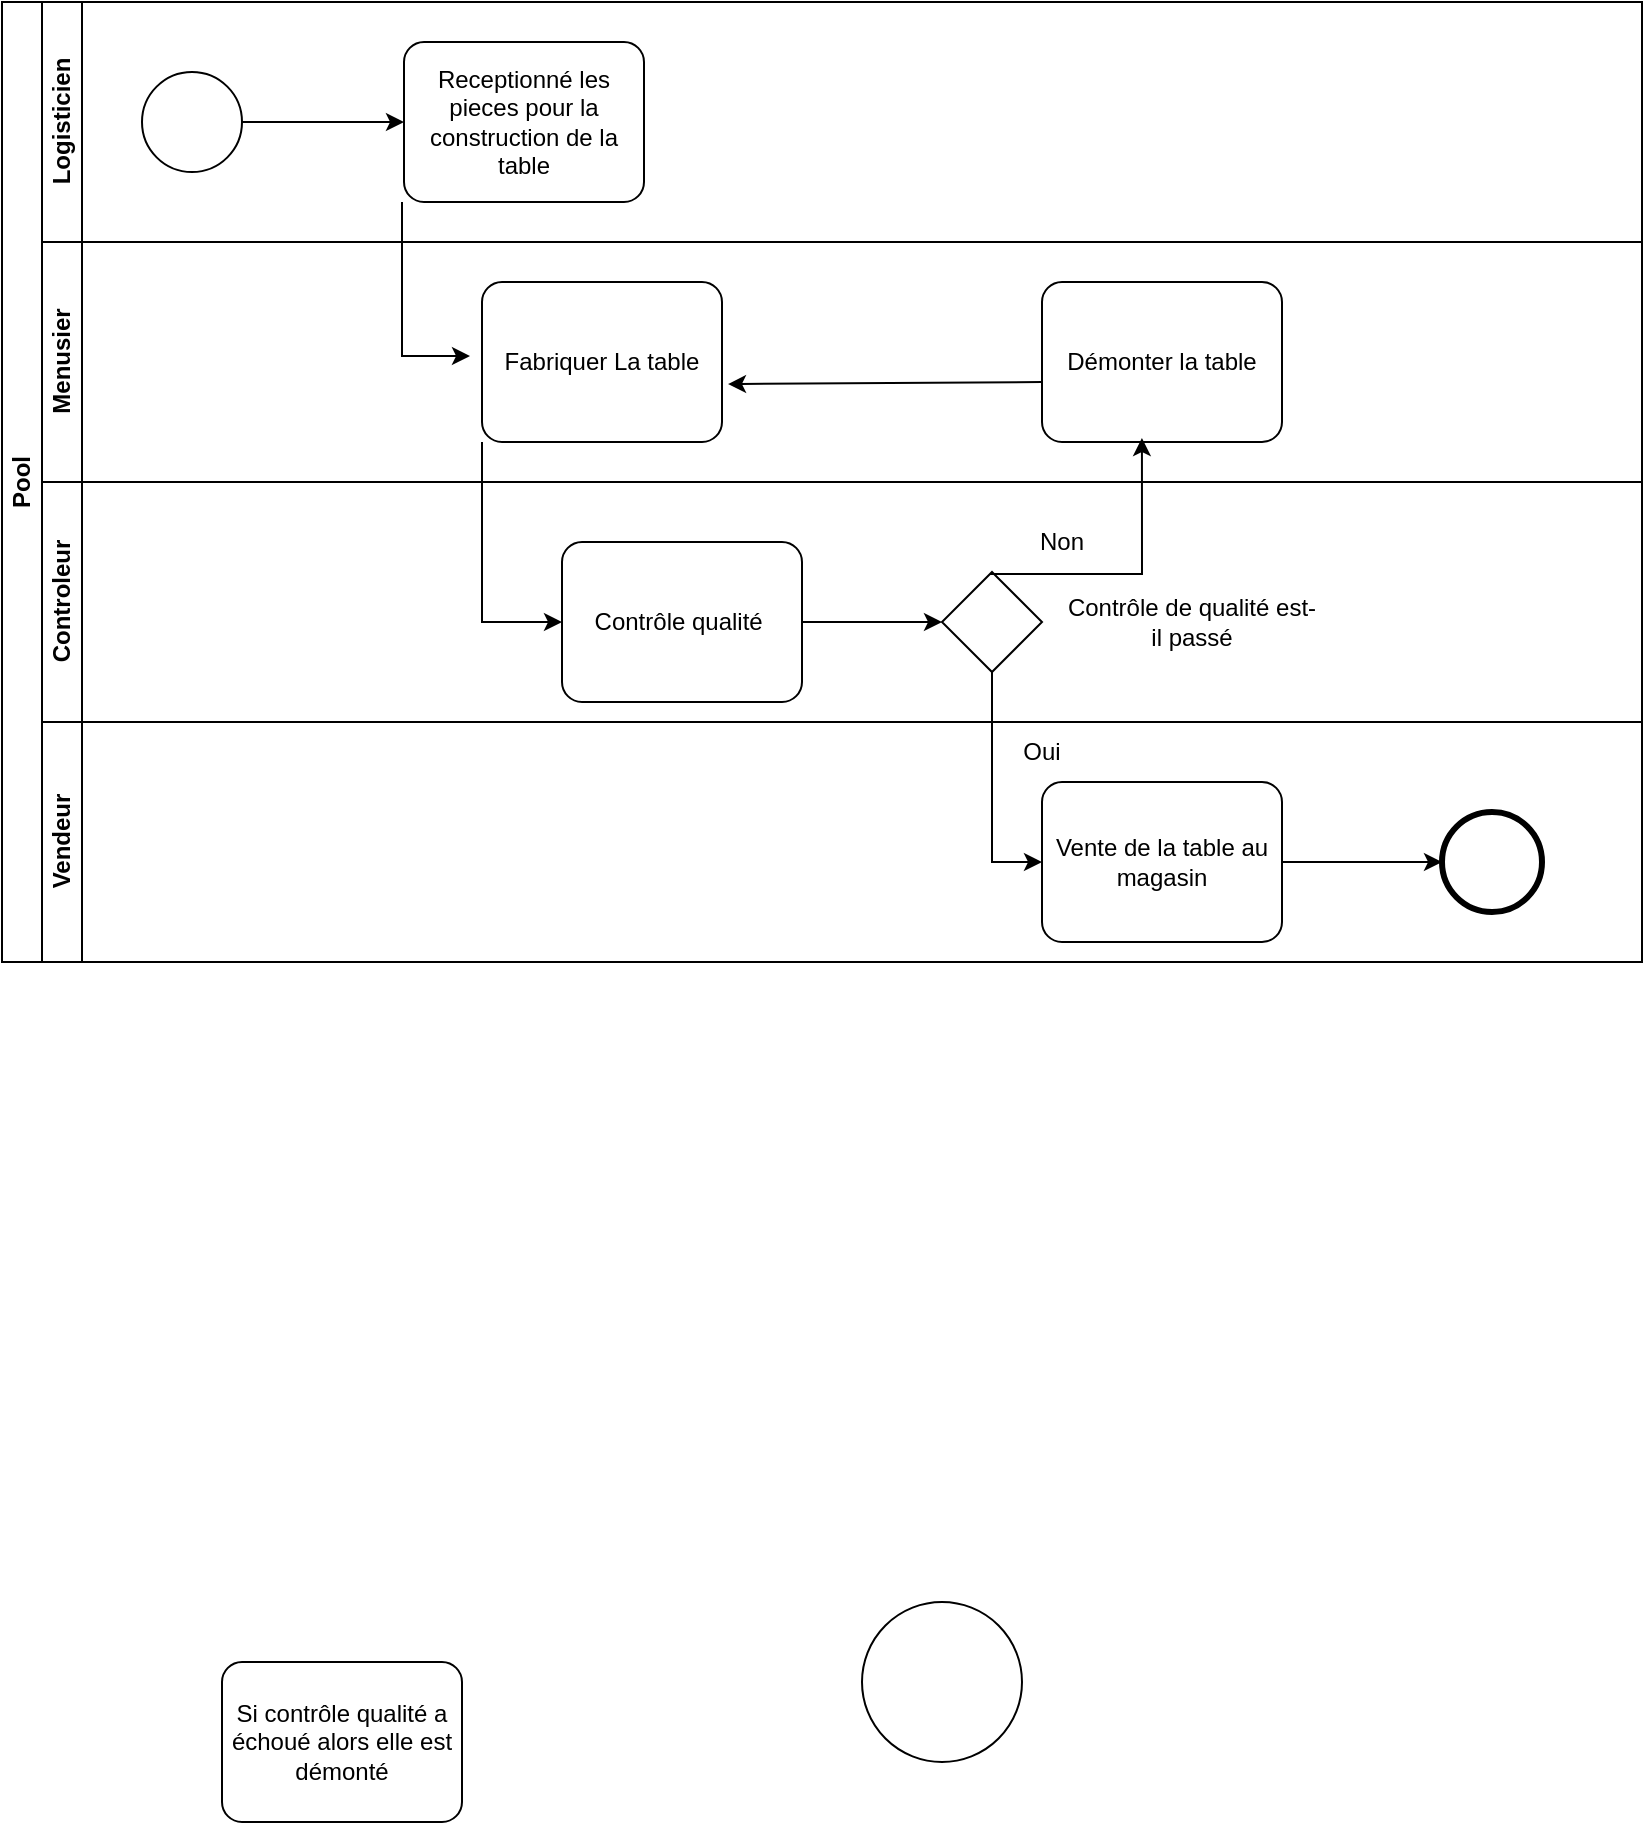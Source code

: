 <mxfile version="22.1.3" type="github">
  <diagram name="Page-1" id="b4VEQhM-kWsuh1uYvr2B">
    <mxGraphModel dx="1434" dy="790" grid="1" gridSize="10" guides="1" tooltips="1" connect="1" arrows="1" fold="1" page="1" pageScale="1" pageWidth="827" pageHeight="1169" math="0" shadow="0">
      <root>
        <mxCell id="0" />
        <mxCell id="1" parent="0" />
        <mxCell id="hkeGnXZx88gJAAh5QHC4-24" value="Si contrôle qualité a échoué alors elle est démonté" style="points=[[0.25,0,0],[0.5,0,0],[0.75,0,0],[1,0.25,0],[1,0.5,0],[1,0.75,0],[0.75,1,0],[0.5,1,0],[0.25,1,0],[0,0.75,0],[0,0.5,0],[0,0.25,0]];shape=mxgraph.bpmn.task;whiteSpace=wrap;rectStyle=rounded;size=10;html=1;container=1;expand=0;collapsible=0;taskMarker=abstract;" parent="1" vertex="1">
          <mxGeometry x="110" y="830" width="120" height="80" as="geometry" />
        </mxCell>
        <mxCell id="KNlCzXLisDCBoGYTOlr1-14" value="" style="ellipse;whiteSpace=wrap;html=1;aspect=fixed;" parent="1" vertex="1">
          <mxGeometry x="430" y="800" width="80" height="80" as="geometry" />
        </mxCell>
        <mxCell id="Q5jk2-FsWTGLEOZRWTF0-6" value="Pool" style="swimlane;html=1;childLayout=stackLayout;resizeParent=1;resizeParentMax=0;horizontal=0;startSize=20;horizontalStack=0;whiteSpace=wrap;points=[[0,0,0,0,0],[0,0.25,0,0,0],[0,0.5,0,0,0],[0,0.75,0,0,0],[0,1,0,0,0],[0.25,0,0,0,0],[0.25,1,0,0,0],[0.5,0,0,0,0],[0.5,1,0,0,0],[0.75,0,0,0,0],[0.75,1,0,0,0],[1,0,0,0,0],[1,0.25,0,0,0],[1,0.5,0,0,0],[1,0.75,0,0,0],[1,1,0,0,0]];" vertex="1" parent="1">
          <mxGeometry width="820" height="480" as="geometry" />
        </mxCell>
        <mxCell id="Q5jk2-FsWTGLEOZRWTF0-7" value="Logisticien" style="swimlane;html=1;startSize=20;horizontal=0;" vertex="1" parent="Q5jk2-FsWTGLEOZRWTF0-6">
          <mxGeometry x="20" width="800" height="120" as="geometry" />
        </mxCell>
        <mxCell id="hkeGnXZx88gJAAh5QHC4-20" value="Receptionné les pieces pour la construction de la table" style="points=[[0.25,0,0],[0.5,0,0],[0.75,0,0],[1,0.25,0],[1,0.5,0],[1,0.75,0],[0.75,1,0],[0.5,1,0],[0.25,1,0],[0,0.75,0],[0,0.5,0],[0,0.25,0]];shape=mxgraph.bpmn.task;whiteSpace=wrap;rectStyle=rounded;size=10;html=1;container=1;expand=0;collapsible=0;taskMarker=abstract;" parent="Q5jk2-FsWTGLEOZRWTF0-7" vertex="1">
          <mxGeometry x="181" y="20" width="120" height="80" as="geometry" />
        </mxCell>
        <mxCell id="Q5jk2-FsWTGLEOZRWTF0-19" value="" style="endArrow=classic;html=1;rounded=0;fontFamily=Helvetica;fontSize=12;fontColor=default;startSize=20;entryX=-0.05;entryY=0.463;entryDx=0;entryDy=0;entryPerimeter=0;" edge="1" parent="hkeGnXZx88gJAAh5QHC4-20" target="hkeGnXZx88gJAAh5QHC4-21">
          <mxGeometry width="50" height="50" relative="1" as="geometry">
            <mxPoint x="-1" y="80" as="sourcePoint" />
            <mxPoint x="49" y="30" as="targetPoint" />
            <Array as="points">
              <mxPoint x="-1" y="157" />
            </Array>
          </mxGeometry>
        </mxCell>
        <mxCell id="Q5jk2-FsWTGLEOZRWTF0-18" value="" style="endArrow=classic;html=1;rounded=0;fontFamily=Helvetica;fontSize=12;fontColor=default;startSize=20;entryX=0;entryY=0.5;entryDx=0;entryDy=0;entryPerimeter=0;exitX=1;exitY=0.5;exitDx=0;exitDy=0;exitPerimeter=0;" edge="1" parent="Q5jk2-FsWTGLEOZRWTF0-7" source="Q5jk2-FsWTGLEOZRWTF0-26" target="hkeGnXZx88gJAAh5QHC4-20">
          <mxGeometry width="50" height="50" relative="1" as="geometry">
            <mxPoint x="120" y="60" as="sourcePoint" />
            <mxPoint x="170" y="10" as="targetPoint" />
          </mxGeometry>
        </mxCell>
        <mxCell id="Q5jk2-FsWTGLEOZRWTF0-26" value="" style="points=[[0.145,0.145,0],[0.5,0,0],[0.855,0.145,0],[1,0.5,0],[0.855,0.855,0],[0.5,1,0],[0.145,0.855,0],[0,0.5,0]];shape=mxgraph.bpmn.event;html=1;verticalLabelPosition=bottom;labelBackgroundColor=#ffffff;verticalAlign=top;align=center;perimeter=ellipsePerimeter;outlineConnect=0;aspect=fixed;outline=standard;symbol=general;strokeColor=default;fontFamily=Helvetica;fontSize=12;fontColor=default;startSize=20;fillColor=default;" vertex="1" parent="Q5jk2-FsWTGLEOZRWTF0-7">
          <mxGeometry x="50" y="35" width="50" height="50" as="geometry" />
        </mxCell>
        <mxCell id="Q5jk2-FsWTGLEOZRWTF0-8" value="Menusier" style="swimlane;html=1;startSize=20;horizontal=0;" vertex="1" parent="Q5jk2-FsWTGLEOZRWTF0-6">
          <mxGeometry x="20" y="120" width="800" height="120" as="geometry" />
        </mxCell>
        <mxCell id="hkeGnXZx88gJAAh5QHC4-21" value="Fabriquer La table" style="points=[[0.25,0,0],[0.5,0,0],[0.75,0,0],[1,0.25,0],[1,0.5,0],[1,0.75,0],[0.75,1,0],[0.5,1,0],[0.25,1,0],[0,0.75,0],[0,0.5,0],[0,0.25,0]];shape=mxgraph.bpmn.task;whiteSpace=wrap;rectStyle=rounded;size=10;html=1;container=1;expand=0;collapsible=0;taskMarker=abstract;" parent="Q5jk2-FsWTGLEOZRWTF0-8" vertex="1">
          <mxGeometry x="220" y="20" width="120" height="80" as="geometry" />
        </mxCell>
        <mxCell id="Q5jk2-FsWTGLEOZRWTF0-20" value="" style="endArrow=classic;html=1;rounded=0;fontFamily=Helvetica;fontSize=12;fontColor=default;startSize=20;entryX=0;entryY=0.5;entryDx=0;entryDy=0;entryPerimeter=0;" edge="1" parent="hkeGnXZx88gJAAh5QHC4-21" target="hkeGnXZx88gJAAh5QHC4-22">
          <mxGeometry width="50" height="50" relative="1" as="geometry">
            <mxPoint y="80" as="sourcePoint" />
            <mxPoint x="50" y="30" as="targetPoint" />
            <Array as="points">
              <mxPoint y="170" />
            </Array>
          </mxGeometry>
        </mxCell>
        <mxCell id="KNlCzXLisDCBoGYTOlr1-5" value="Démonter la table" style="points=[[0.25,0,0],[0.5,0,0],[0.75,0,0],[1,0.25,0],[1,0.5,0],[1,0.75,0],[0.75,1,0],[0.5,1,0],[0.25,1,0],[0,0.75,0],[0,0.5,0],[0,0.25,0]];shape=mxgraph.bpmn.task;whiteSpace=wrap;rectStyle=rounded;size=10;html=1;container=1;expand=0;collapsible=0;taskMarker=abstract;" parent="Q5jk2-FsWTGLEOZRWTF0-8" vertex="1">
          <mxGeometry x="500" y="20" width="120" height="80" as="geometry" />
        </mxCell>
        <mxCell id="Q5jk2-FsWTGLEOZRWTF0-36" value="" style="endArrow=classic;html=1;rounded=0;fontFamily=Helvetica;fontSize=12;fontColor=default;startSize=20;entryX=1.025;entryY=0.638;entryDx=0;entryDy=0;entryPerimeter=0;" edge="1" parent="KNlCzXLisDCBoGYTOlr1-5" target="hkeGnXZx88gJAAh5QHC4-21">
          <mxGeometry width="50" height="50" relative="1" as="geometry">
            <mxPoint y="50" as="sourcePoint" />
            <mxPoint x="50" as="targetPoint" />
          </mxGeometry>
        </mxCell>
        <mxCell id="Q5jk2-FsWTGLEOZRWTF0-17" value="Controleur" style="swimlane;html=1;startSize=20;horizontal=0;" vertex="1" parent="Q5jk2-FsWTGLEOZRWTF0-6">
          <mxGeometry x="20" y="240" width="800" height="120" as="geometry" />
        </mxCell>
        <mxCell id="hkeGnXZx88gJAAh5QHC4-22" value="Contrôle qualité&amp;nbsp;" style="points=[[0.25,0,0],[0.5,0,0],[0.75,0,0],[1,0.25,0],[1,0.5,0],[1,0.75,0],[0.75,1,0],[0.5,1,0],[0.25,1,0],[0,0.75,0],[0,0.5,0],[0,0.25,0]];shape=mxgraph.bpmn.task;whiteSpace=wrap;rectStyle=rounded;size=10;html=1;container=1;expand=0;collapsible=0;taskMarker=abstract;" parent="Q5jk2-FsWTGLEOZRWTF0-17" vertex="1">
          <mxGeometry x="260" y="30" width="120" height="80" as="geometry" />
        </mxCell>
        <mxCell id="Q5jk2-FsWTGLEOZRWTF0-22" value="" style="endArrow=classic;html=1;rounded=0;fontFamily=Helvetica;fontSize=12;fontColor=default;startSize=20;entryX=0;entryY=0.5;entryDx=0;entryDy=0;entryPerimeter=0;" edge="1" parent="Q5jk2-FsWTGLEOZRWTF0-17" target="Q5jk2-FsWTGLEOZRWTF0-28">
          <mxGeometry width="50" height="50" relative="1" as="geometry">
            <mxPoint x="380" y="70" as="sourcePoint" />
            <mxPoint x="440" y="70" as="targetPoint" />
          </mxGeometry>
        </mxCell>
        <mxCell id="Q5jk2-FsWTGLEOZRWTF0-28" value="" style="points=[[0.25,0.25,0],[0.5,0,0],[0.75,0.25,0],[1,0.5,0],[0.75,0.75,0],[0.5,1,0],[0.25,0.75,0],[0,0.5,0]];shape=mxgraph.bpmn.gateway2;html=1;verticalLabelPosition=bottom;labelBackgroundColor=#ffffff;verticalAlign=top;align=center;perimeter=rhombusPerimeter;outlineConnect=0;outline=none;symbol=none;strokeColor=default;fontFamily=Helvetica;fontSize=12;fontColor=default;startSize=20;fillColor=default;" vertex="1" parent="Q5jk2-FsWTGLEOZRWTF0-17">
          <mxGeometry x="450" y="45" width="50" height="50" as="geometry" />
        </mxCell>
        <mxCell id="Q5jk2-FsWTGLEOZRWTF0-29" value="Contrôle de qualité est-il passé" style="text;html=1;strokeColor=none;fillColor=none;align=center;verticalAlign=middle;whiteSpace=wrap;rounded=0;fontSize=12;fontFamily=Helvetica;fontColor=default;" vertex="1" parent="Q5jk2-FsWTGLEOZRWTF0-17">
          <mxGeometry x="510" y="55" width="130" height="30" as="geometry" />
        </mxCell>
        <mxCell id="Q5jk2-FsWTGLEOZRWTF0-30" value="" style="endArrow=classic;html=1;rounded=0;fontFamily=Helvetica;fontSize=12;fontColor=default;startSize=20;entryX=0.383;entryY=1.025;entryDx=0;entryDy=0;entryPerimeter=0;" edge="1" parent="Q5jk2-FsWTGLEOZRWTF0-17">
          <mxGeometry width="50" height="50" relative="1" as="geometry">
            <mxPoint x="474" y="46" as="sourcePoint" />
            <mxPoint x="549.96" y="-22" as="targetPoint" />
            <Array as="points">
              <mxPoint x="550" y="46" />
            </Array>
          </mxGeometry>
        </mxCell>
        <mxCell id="Q5jk2-FsWTGLEOZRWTF0-31" value="Non" style="text;html=1;strokeColor=none;fillColor=none;align=center;verticalAlign=middle;whiteSpace=wrap;rounded=0;fontSize=12;fontFamily=Helvetica;fontColor=default;" vertex="1" parent="Q5jk2-FsWTGLEOZRWTF0-17">
          <mxGeometry x="480" y="15" width="60" height="30" as="geometry" />
        </mxCell>
        <mxCell id="Q5jk2-FsWTGLEOZRWTF0-9" value="Vendeur" style="swimlane;html=1;startSize=20;horizontal=0;" vertex="1" parent="Q5jk2-FsWTGLEOZRWTF0-6">
          <mxGeometry x="20" y="360" width="800" height="120" as="geometry" />
        </mxCell>
        <mxCell id="hkeGnXZx88gJAAh5QHC4-23" value="Vente de la table au magasin" style="points=[[0.25,0,0],[0.5,0,0],[0.75,0,0],[1,0.25,0],[1,0.5,0],[1,0.75,0],[0.75,1,0],[0.5,1,0],[0.25,1,0],[0,0.75,0],[0,0.5,0],[0,0.25,0]];shape=mxgraph.bpmn.task;whiteSpace=wrap;rectStyle=rounded;size=10;html=1;container=1;expand=0;collapsible=0;taskMarker=abstract;" parent="Q5jk2-FsWTGLEOZRWTF0-9" vertex="1">
          <mxGeometry x="500.0" y="30" width="120" height="80" as="geometry" />
        </mxCell>
        <mxCell id="Q5jk2-FsWTGLEOZRWTF0-25" value="" style="points=[[0.145,0.145,0],[0.5,0,0],[0.855,0.145,0],[1,0.5,0],[0.855,0.855,0],[0.5,1,0],[0.145,0.855,0],[0,0.5,0]];shape=mxgraph.bpmn.event;html=1;verticalLabelPosition=bottom;labelBackgroundColor=#ffffff;verticalAlign=top;align=center;perimeter=ellipsePerimeter;outlineConnect=0;aspect=fixed;outline=end;symbol=terminate2;strokeColor=default;fontFamily=Helvetica;fontSize=12;fontColor=default;startSize=20;fillColor=default;" vertex="1" parent="Q5jk2-FsWTGLEOZRWTF0-9">
          <mxGeometry x="700" y="45" width="50" height="50" as="geometry" />
        </mxCell>
        <mxCell id="Q5jk2-FsWTGLEOZRWTF0-27" value="" style="endArrow=classic;html=1;rounded=0;fontFamily=Helvetica;fontSize=12;fontColor=default;startSize=20;entryX=0;entryY=0.5;entryDx=0;entryDy=0;entryPerimeter=0;" edge="1" parent="Q5jk2-FsWTGLEOZRWTF0-9" target="Q5jk2-FsWTGLEOZRWTF0-25">
          <mxGeometry width="50" height="50" relative="1" as="geometry">
            <mxPoint x="620" y="70" as="sourcePoint" />
            <mxPoint x="670" y="20" as="targetPoint" />
          </mxGeometry>
        </mxCell>
        <mxCell id="Q5jk2-FsWTGLEOZRWTF0-35" value="Oui" style="text;html=1;strokeColor=none;fillColor=none;align=center;verticalAlign=middle;whiteSpace=wrap;rounded=0;fontSize=12;fontFamily=Helvetica;fontColor=default;" vertex="1" parent="Q5jk2-FsWTGLEOZRWTF0-9">
          <mxGeometry x="470" width="60" height="30" as="geometry" />
        </mxCell>
        <mxCell id="Q5jk2-FsWTGLEOZRWTF0-24" value="" style="endArrow=classic;html=1;rounded=0;fontFamily=Helvetica;fontSize=12;fontColor=default;startSize=20;entryX=0;entryY=0.5;entryDx=0;entryDy=0;entryPerimeter=0;exitX=0.5;exitY=1;exitDx=0;exitDy=0;exitPerimeter=0;" edge="1" parent="Q5jk2-FsWTGLEOZRWTF0-6" source="Q5jk2-FsWTGLEOZRWTF0-28" target="hkeGnXZx88gJAAh5QHC4-23">
          <mxGeometry width="50" height="50" relative="1" as="geometry">
            <mxPoint x="500" y="350" as="sourcePoint" />
            <mxPoint x="550" y="300" as="targetPoint" />
            <Array as="points">
              <mxPoint x="495" y="430" />
            </Array>
          </mxGeometry>
        </mxCell>
      </root>
    </mxGraphModel>
  </diagram>
</mxfile>
